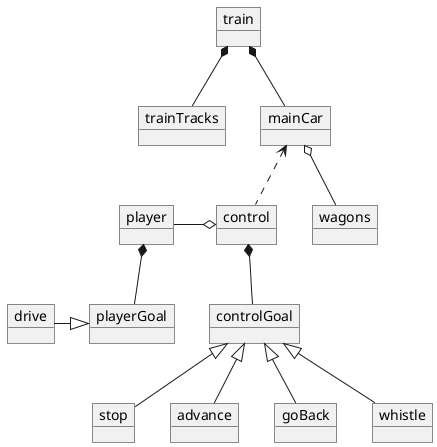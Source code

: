 @startuml trainModel

    object train
    object trainTracks
    object mainCar

    object wagons
    object control
    object controlGoal
    object stop
    object advance
    object goBack
    object whistle
    object player
    object playerGoal
    object drive

    train *-- mainCar
    
    mainCar o-- wagons
    mainCar <.. control
    
    train *-- trainTracks

    player *-- playerGoal
    drive -right-|> playerGoal

    control o-left- player
    control *-- controlGoal
    controlGoal <|-- stop
    controlGoal <|-- advance
    controlGoal <|-- goBack
    controlGoal <|-- whistle

    

@enduml
